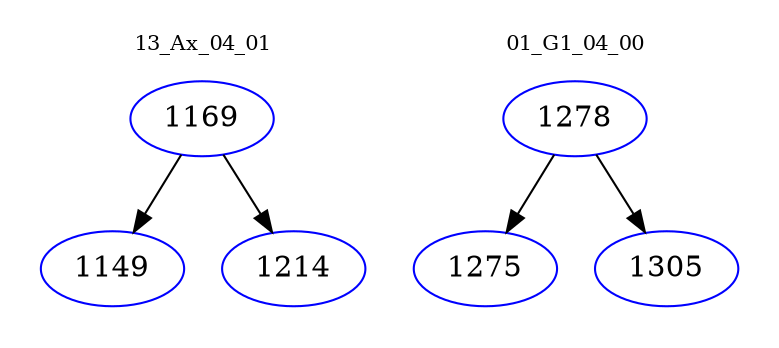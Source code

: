 digraph{
subgraph cluster_0 {
color = white
label = "13_Ax_04_01";
fontsize=10;
T0_1169 [label="1169", color="blue"]
T0_1169 -> T0_1149 [color="black"]
T0_1149 [label="1149", color="blue"]
T0_1169 -> T0_1214 [color="black"]
T0_1214 [label="1214", color="blue"]
}
subgraph cluster_1 {
color = white
label = "01_G1_04_00";
fontsize=10;
T1_1278 [label="1278", color="blue"]
T1_1278 -> T1_1275 [color="black"]
T1_1275 [label="1275", color="blue"]
T1_1278 -> T1_1305 [color="black"]
T1_1305 [label="1305", color="blue"]
}
}
